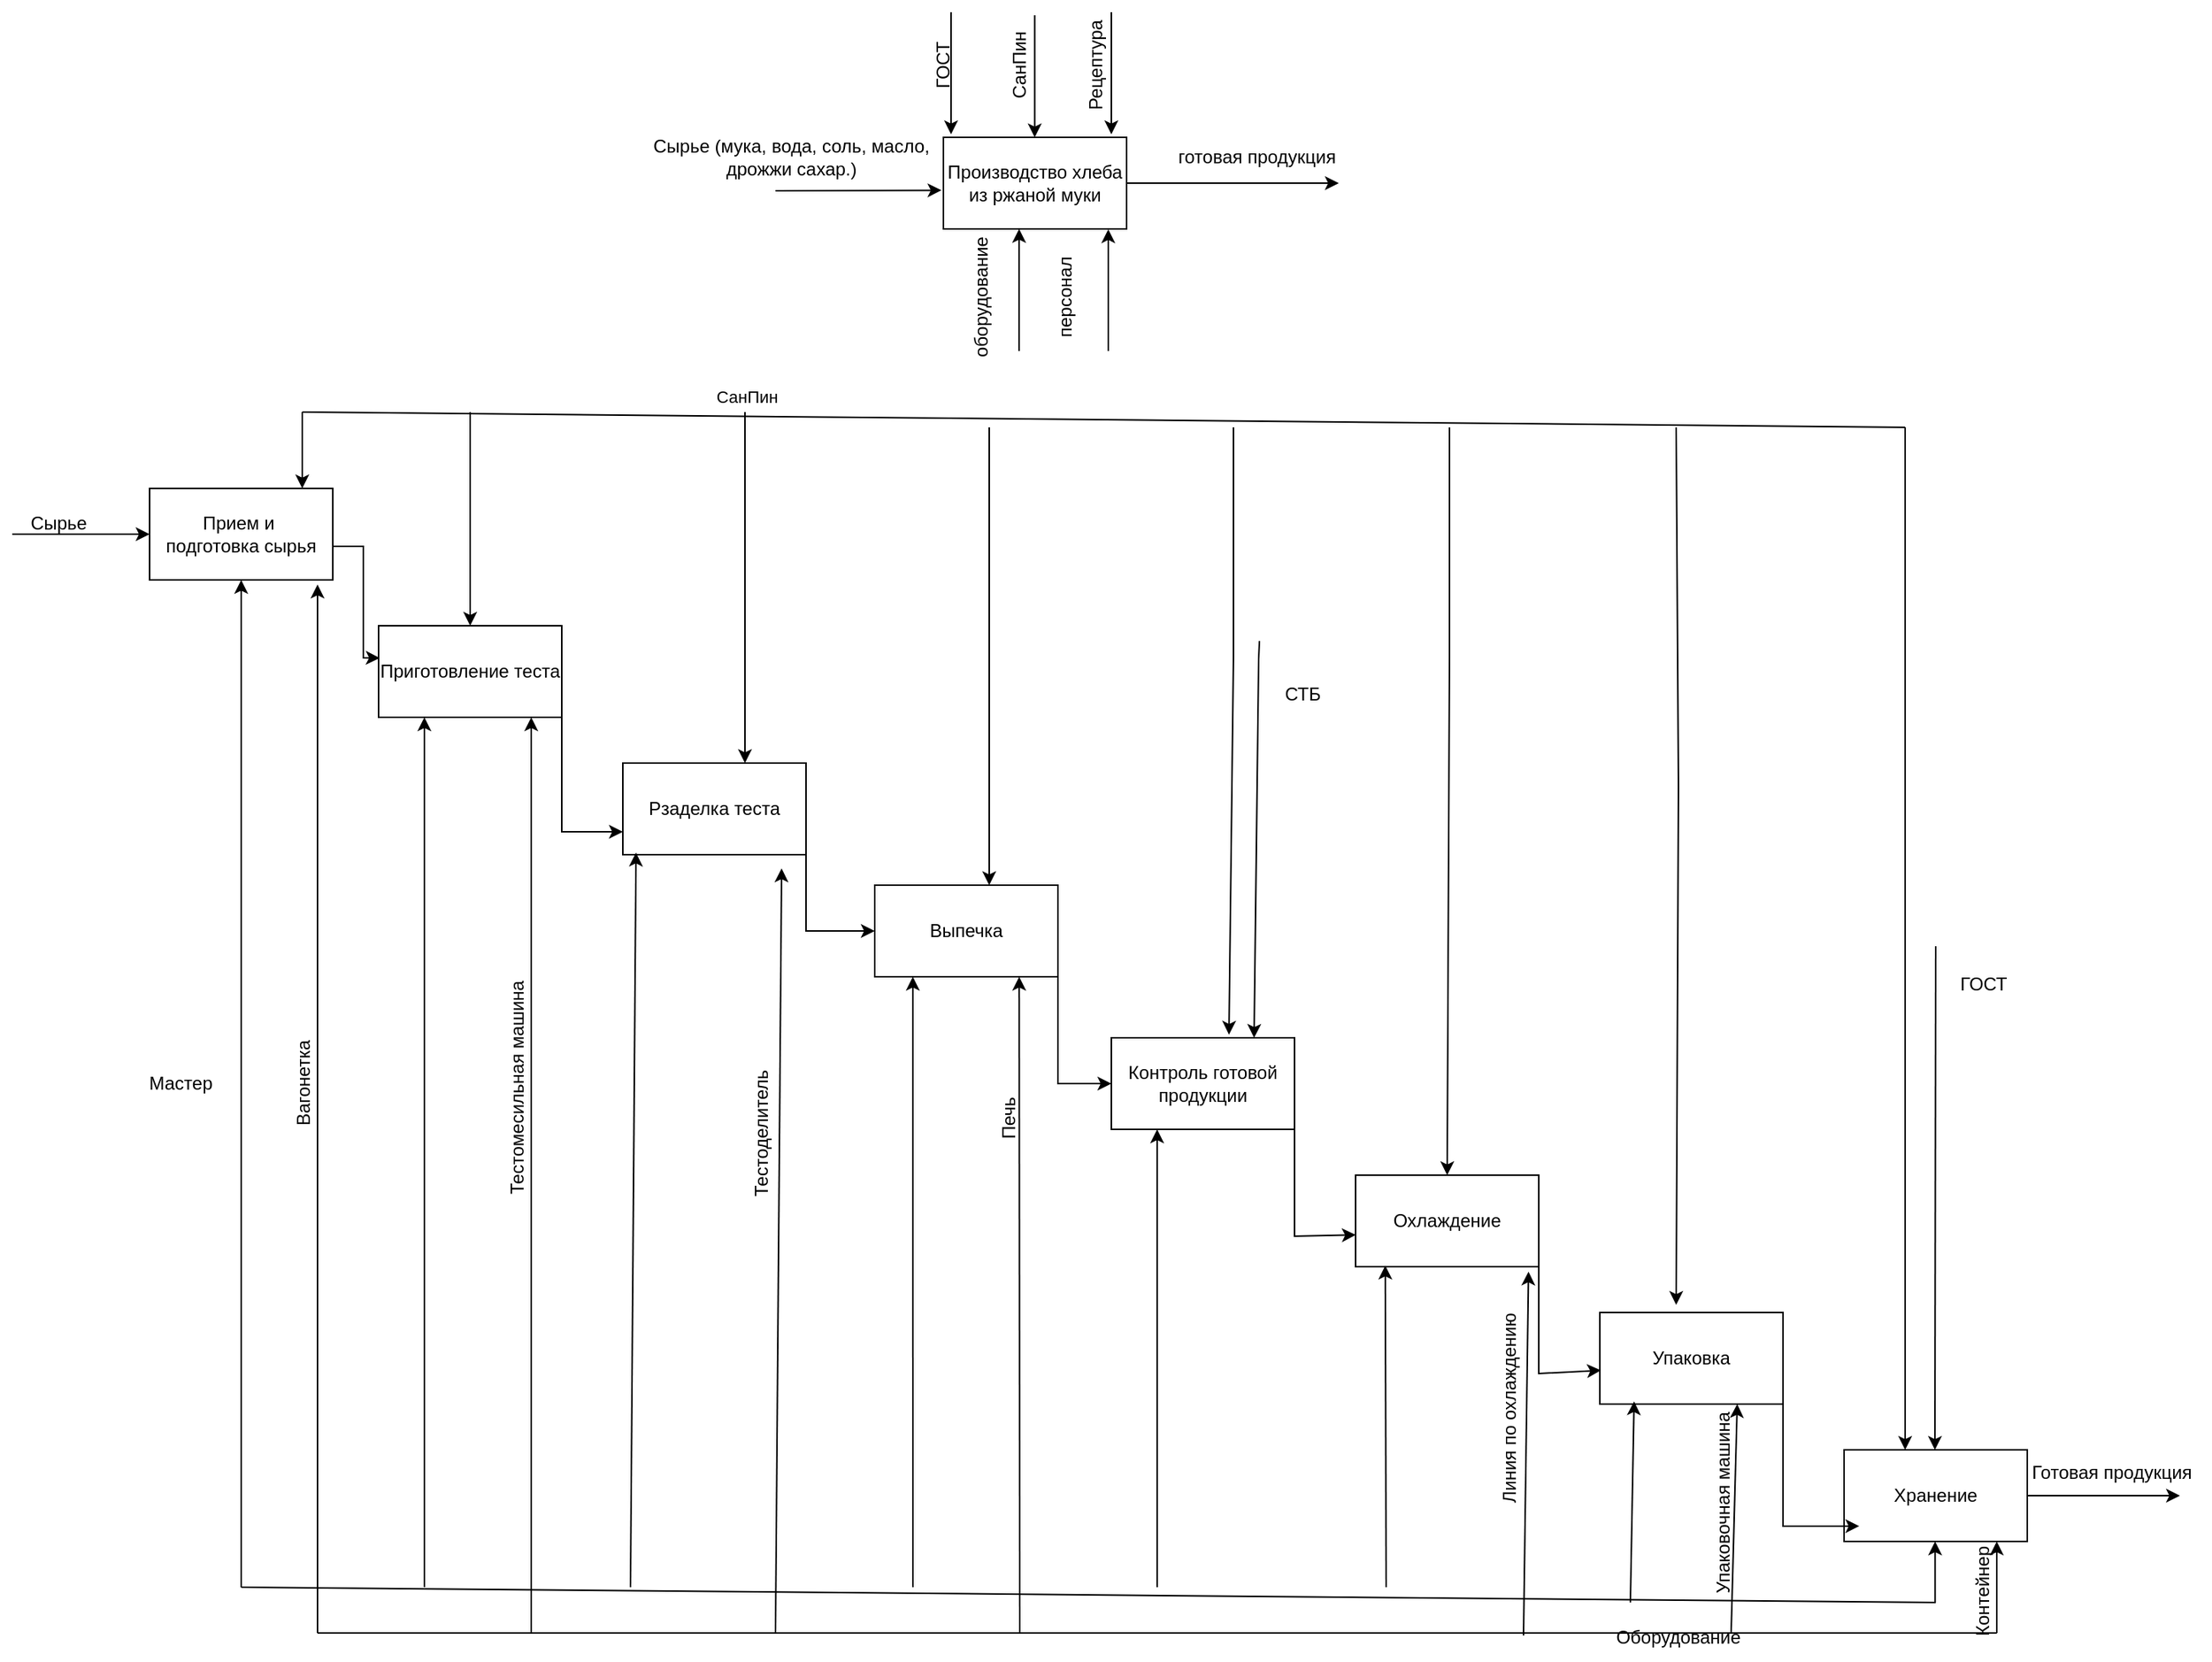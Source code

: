 <mxfile version="21.8.1" type="device">
  <diagram name="Страница — 1" id="V15F0YwU7XDXa1Wmj3mB">
    <mxGraphModel dx="1816" dy="510" grid="1" gridSize="10" guides="1" tooltips="1" connect="1" arrows="1" fold="1" page="1" pageScale="1" pageWidth="827" pageHeight="1169" math="0" shadow="0">
      <root>
        <mxCell id="0" />
        <mxCell id="1" parent="0" />
        <mxCell id="CXbqMaZsASJc96JBwr1O-1" value="Производство хлеба из ржаной муки" style="rounded=0;whiteSpace=wrap;html=1;" parent="1" vertex="1">
          <mxGeometry x="130" y="170" width="120" height="60" as="geometry" />
        </mxCell>
        <mxCell id="CXbqMaZsASJc96JBwr1O-2" value="" style="endArrow=classic;html=1;rounded=0;entryX=0.97;entryY=1.042;entryDx=0;entryDy=0;entryPerimeter=0;" parent="1" target="CXbqMaZsASJc96JBwr1O-3" edge="1">
          <mxGeometry width="50" height="50" relative="1" as="geometry">
            <mxPoint x="20" y="205" as="sourcePoint" />
            <mxPoint x="110" y="210" as="targetPoint" />
          </mxGeometry>
        </mxCell>
        <mxCell id="CXbqMaZsASJc96JBwr1O-3" value="Сырье (мука, вода, соль, масло, &lt;br&gt;дрожжи сахар.)" style="text;html=1;align=center;verticalAlign=middle;resizable=0;points=[];autosize=1;strokeColor=none;fillColor=none;" parent="1" vertex="1">
          <mxGeometry x="-75" y="163" width="210" height="40" as="geometry" />
        </mxCell>
        <mxCell id="CXbqMaZsASJc96JBwr1O-4" value="" style="endArrow=classic;html=1;rounded=0;" parent="1" edge="1">
          <mxGeometry width="50" height="50" relative="1" as="geometry">
            <mxPoint x="179.58" y="310" as="sourcePoint" />
            <mxPoint x="179.58" y="230" as="targetPoint" />
          </mxGeometry>
        </mxCell>
        <mxCell id="CXbqMaZsASJc96JBwr1O-5" value="" style="endArrow=classic;html=1;rounded=0;entryX=0.9;entryY=1.004;entryDx=0;entryDy=0;entryPerimeter=0;" parent="1" target="CXbqMaZsASJc96JBwr1O-1" edge="1">
          <mxGeometry width="50" height="50" relative="1" as="geometry">
            <mxPoint x="238" y="310" as="sourcePoint" />
            <mxPoint x="210" y="240" as="targetPoint" />
          </mxGeometry>
        </mxCell>
        <mxCell id="CXbqMaZsASJc96JBwr1O-6" value="оборудование" style="text;html=1;align=center;verticalAlign=middle;resizable=0;points=[];autosize=1;strokeColor=none;fillColor=none;flipV=1;rotation=-90;" parent="1" vertex="1">
          <mxGeometry x="105" y="260" width="100" height="30" as="geometry" />
        </mxCell>
        <mxCell id="CXbqMaZsASJc96JBwr1O-7" value="персонал" style="text;html=1;align=center;verticalAlign=middle;resizable=0;points=[];autosize=1;strokeColor=none;fillColor=none;flipV=1;rotation=-90;" parent="1" vertex="1">
          <mxGeometry x="170" y="260" width="80" height="30" as="geometry" />
        </mxCell>
        <mxCell id="CXbqMaZsASJc96JBwr1O-8" value="" style="endArrow=classic;html=1;rounded=0;entryX=0.97;entryY=1.042;entryDx=0;entryDy=0;entryPerimeter=0;exitX=1;exitY=0.5;exitDx=0;exitDy=0;" parent="1" source="CXbqMaZsASJc96JBwr1O-1" edge="1">
          <mxGeometry width="50" height="50" relative="1" as="geometry">
            <mxPoint x="280" y="200" as="sourcePoint" />
            <mxPoint x="389" y="200" as="targetPoint" />
          </mxGeometry>
        </mxCell>
        <mxCell id="CXbqMaZsASJc96JBwr1O-9" value="готовая продукция" style="text;html=1;align=center;verticalAlign=middle;resizable=0;points=[];autosize=1;strokeColor=none;fillColor=none;" parent="1" vertex="1">
          <mxGeometry x="270" y="168" width="130" height="30" as="geometry" />
        </mxCell>
        <mxCell id="CXbqMaZsASJc96JBwr1O-10" value="" style="endArrow=classic;html=1;rounded=0;" parent="1" edge="1">
          <mxGeometry width="50" height="50" relative="1" as="geometry">
            <mxPoint x="135" y="88" as="sourcePoint" />
            <mxPoint x="135" y="168" as="targetPoint" />
          </mxGeometry>
        </mxCell>
        <mxCell id="CXbqMaZsASJc96JBwr1O-11" value="" style="endArrow=classic;html=1;rounded=0;" parent="1" edge="1">
          <mxGeometry width="50" height="50" relative="1" as="geometry">
            <mxPoint x="189.8" y="90" as="sourcePoint" />
            <mxPoint x="189.8" y="170" as="targetPoint" />
          </mxGeometry>
        </mxCell>
        <mxCell id="CXbqMaZsASJc96JBwr1O-12" value="" style="endArrow=classic;html=1;rounded=0;" parent="1" edge="1">
          <mxGeometry width="50" height="50" relative="1" as="geometry">
            <mxPoint x="240" y="88" as="sourcePoint" />
            <mxPoint x="240" y="168" as="targetPoint" />
            <Array as="points">
              <mxPoint x="240" y="128" />
            </Array>
          </mxGeometry>
        </mxCell>
        <mxCell id="CXbqMaZsASJc96JBwr1O-13" value="ГОСТ" style="text;html=1;align=center;verticalAlign=middle;resizable=0;points=[];autosize=1;strokeColor=none;fillColor=none;flipV=1;rotation=-90;" parent="1" vertex="1">
          <mxGeometry x="105" y="108" width="50" height="30" as="geometry" />
        </mxCell>
        <mxCell id="CXbqMaZsASJc96JBwr1O-14" value="СанПин" style="text;html=1;align=center;verticalAlign=middle;resizable=0;points=[];autosize=1;strokeColor=none;fillColor=none;flipV=1;rotation=-90;" parent="1" vertex="1">
          <mxGeometry x="145" y="108" width="70" height="30" as="geometry" />
        </mxCell>
        <mxCell id="CXbqMaZsASJc96JBwr1O-15" value="Рецептура" style="text;html=1;align=center;verticalAlign=middle;resizable=0;points=[];autosize=1;strokeColor=none;fillColor=none;flipV=1;rotation=-90;" parent="1" vertex="1">
          <mxGeometry x="190" y="108" width="80" height="30" as="geometry" />
        </mxCell>
        <mxCell id="CXbqMaZsASJc96JBwr1O-17" value="Прием и&amp;nbsp;&lt;br&gt;подготовка сырья" style="rounded=0;whiteSpace=wrap;html=1;" parent="1" vertex="1">
          <mxGeometry x="-390" y="400" width="120" height="60" as="geometry" />
        </mxCell>
        <mxCell id="CXbqMaZsASJc96JBwr1O-18" value="" style="endArrow=classic;html=1;rounded=0;" parent="1" edge="1">
          <mxGeometry width="50" height="50" relative="1" as="geometry">
            <mxPoint x="-480" y="430" as="sourcePoint" />
            <mxPoint x="-390" y="430" as="targetPoint" />
          </mxGeometry>
        </mxCell>
        <mxCell id="CXbqMaZsASJc96JBwr1O-19" value="Сырье" style="text;html=1;align=center;verticalAlign=middle;resizable=0;points=[];autosize=1;strokeColor=none;fillColor=none;" parent="1" vertex="1">
          <mxGeometry x="-480" y="408" width="60" height="30" as="geometry" />
        </mxCell>
        <mxCell id="CXbqMaZsASJc96JBwr1O-20" value="Приготовление теста" style="rounded=0;whiteSpace=wrap;html=1;" parent="1" vertex="1">
          <mxGeometry x="-240" y="490" width="120" height="60" as="geometry" />
        </mxCell>
        <mxCell id="CXbqMaZsASJc96JBwr1O-21" value="Рзаделка теста" style="rounded=0;whiteSpace=wrap;html=1;" parent="1" vertex="1">
          <mxGeometry x="-80" y="580" width="120" height="60" as="geometry" />
        </mxCell>
        <mxCell id="CXbqMaZsASJc96JBwr1O-22" value="Выпечка" style="rounded=0;whiteSpace=wrap;html=1;" parent="1" vertex="1">
          <mxGeometry x="85" y="660" width="120" height="60" as="geometry" />
        </mxCell>
        <mxCell id="CXbqMaZsASJc96JBwr1O-23" value="Контроль готовой продукции" style="rounded=0;whiteSpace=wrap;html=1;" parent="1" vertex="1">
          <mxGeometry x="240" y="760" width="120" height="60" as="geometry" />
        </mxCell>
        <mxCell id="CXbqMaZsASJc96JBwr1O-24" value="Охлаждение" style="rounded=0;whiteSpace=wrap;html=1;" parent="1" vertex="1">
          <mxGeometry x="400" y="850" width="120" height="60" as="geometry" />
        </mxCell>
        <mxCell id="CXbqMaZsASJc96JBwr1O-25" value="Упаковка" style="rounded=0;whiteSpace=wrap;html=1;" parent="1" vertex="1">
          <mxGeometry x="560" y="940" width="120" height="60" as="geometry" />
        </mxCell>
        <mxCell id="CXbqMaZsASJc96JBwr1O-26" value="Хранение" style="rounded=0;whiteSpace=wrap;html=1;" parent="1" vertex="1">
          <mxGeometry x="720" y="1030" width="120" height="60" as="geometry" />
        </mxCell>
        <mxCell id="CXbqMaZsASJc96JBwr1O-27" value="" style="endArrow=classic;html=1;rounded=0;" parent="1" edge="1">
          <mxGeometry width="50" height="50" relative="1" as="geometry">
            <mxPoint x="840" y="1060" as="sourcePoint" />
            <mxPoint x="940" y="1060" as="targetPoint" />
          </mxGeometry>
        </mxCell>
        <mxCell id="CXbqMaZsASJc96JBwr1O-28" value="Готовая продукция" style="text;html=1;align=center;verticalAlign=middle;resizable=0;points=[];autosize=1;strokeColor=none;fillColor=none;" parent="1" vertex="1">
          <mxGeometry x="830" y="1030" width="130" height="30" as="geometry" />
        </mxCell>
        <mxCell id="CXbqMaZsASJc96JBwr1O-29" value="" style="endArrow=classic;html=1;rounded=0;entryX=0.006;entryY=0.353;entryDx=0;entryDy=0;entryPerimeter=0;" parent="1" target="CXbqMaZsASJc96JBwr1O-20" edge="1">
          <mxGeometry width="50" height="50" relative="1" as="geometry">
            <mxPoint x="-270" y="438" as="sourcePoint" />
            <mxPoint x="-220" y="438" as="targetPoint" />
            <Array as="points">
              <mxPoint x="-250" y="438" />
              <mxPoint x="-250" y="511" />
            </Array>
          </mxGeometry>
        </mxCell>
        <mxCell id="CXbqMaZsASJc96JBwr1O-30" value="" style="endArrow=classic;html=1;rounded=0;entryX=0;entryY=0.75;entryDx=0;entryDy=0;entryPerimeter=0;" parent="1" target="CXbqMaZsASJc96JBwr1O-21" edge="1">
          <mxGeometry width="50" height="50" relative="1" as="geometry">
            <mxPoint x="-120" y="545" as="sourcePoint" />
            <mxPoint x="-90" y="625" as="targetPoint" />
            <Array as="points">
              <mxPoint x="-120" y="625" />
            </Array>
          </mxGeometry>
        </mxCell>
        <mxCell id="CXbqMaZsASJc96JBwr1O-31" value="" style="endArrow=classic;html=1;rounded=0;entryX=0;entryY=0.5;entryDx=0;entryDy=0;" parent="1" target="CXbqMaZsASJc96JBwr1O-22" edge="1">
          <mxGeometry width="50" height="50" relative="1" as="geometry">
            <mxPoint x="40" y="640" as="sourcePoint" />
            <mxPoint x="90" y="640" as="targetPoint" />
            <Array as="points">
              <mxPoint x="40" y="690" />
            </Array>
          </mxGeometry>
        </mxCell>
        <mxCell id="CXbqMaZsASJc96JBwr1O-32" value="" style="endArrow=classic;html=1;rounded=0;entryX=0;entryY=0.5;entryDx=0;entryDy=0;" parent="1" target="CXbqMaZsASJc96JBwr1O-23" edge="1">
          <mxGeometry width="50" height="50" relative="1" as="geometry">
            <mxPoint x="205" y="700" as="sourcePoint" />
            <mxPoint x="260" y="700" as="targetPoint" />
            <Array as="points">
              <mxPoint x="205" y="790" />
            </Array>
          </mxGeometry>
        </mxCell>
        <mxCell id="CXbqMaZsASJc96JBwr1O-33" value="" style="endArrow=classic;html=1;rounded=0;exitX=1;exitY=1;exitDx=0;exitDy=0;entryX=0.001;entryY=0.653;entryDx=0;entryDy=0;entryPerimeter=0;" parent="1" source="CXbqMaZsASJc96JBwr1O-23" target="CXbqMaZsASJc96JBwr1O-24" edge="1">
          <mxGeometry width="50" height="50" relative="1" as="geometry">
            <mxPoint x="364" y="800" as="sourcePoint" />
            <mxPoint x="390" y="890" as="targetPoint" />
            <Array as="points">
              <mxPoint x="360" y="890" />
            </Array>
          </mxGeometry>
        </mxCell>
        <mxCell id="CXbqMaZsASJc96JBwr1O-34" value="" style="endArrow=classic;html=1;rounded=0;entryX=0.006;entryY=0.631;entryDx=0;entryDy=0;entryPerimeter=0;" parent="1" target="CXbqMaZsASJc96JBwr1O-25" edge="1">
          <mxGeometry width="50" height="50" relative="1" as="geometry">
            <mxPoint x="520" y="880" as="sourcePoint" />
            <mxPoint x="570" y="880" as="targetPoint" />
            <Array as="points">
              <mxPoint x="520" y="980" />
            </Array>
          </mxGeometry>
        </mxCell>
        <mxCell id="CXbqMaZsASJc96JBwr1O-35" value="" style="endArrow=classic;html=1;rounded=0;entryX=0.083;entryY=0.833;entryDx=0;entryDy=0;entryPerimeter=0;" parent="1" target="CXbqMaZsASJc96JBwr1O-26" edge="1">
          <mxGeometry width="50" height="50" relative="1" as="geometry">
            <mxPoint x="680" y="970" as="sourcePoint" />
            <mxPoint x="740" y="970" as="targetPoint" />
            <Array as="points">
              <mxPoint x="680" y="1080" />
            </Array>
          </mxGeometry>
        </mxCell>
        <mxCell id="CXbqMaZsASJc96JBwr1O-36" value="" style="endArrow=classic;html=1;rounded=0;" parent="1" edge="1">
          <mxGeometry width="50" height="50" relative="1" as="geometry">
            <mxPoint x="-290" y="350" as="sourcePoint" />
            <mxPoint x="-290" y="400" as="targetPoint" />
          </mxGeometry>
        </mxCell>
        <mxCell id="CXbqMaZsASJc96JBwr1O-38" value="" style="endArrow=none;html=1;rounded=0;" parent="1" edge="1">
          <mxGeometry width="50" height="50" relative="1" as="geometry">
            <mxPoint x="-290" y="350" as="sourcePoint" />
            <mxPoint x="760" y="360" as="targetPoint" />
          </mxGeometry>
        </mxCell>
        <mxCell id="CXbqMaZsASJc96JBwr1O-40" value="СанПин" style="edgeLabel;html=1;align=center;verticalAlign=middle;resizable=0;points=[];" parent="CXbqMaZsASJc96JBwr1O-38" vertex="1" connectable="0">
          <mxGeometry x="-0.454" y="6" relative="1" as="geometry">
            <mxPoint x="4" y="-7" as="offset" />
          </mxGeometry>
        </mxCell>
        <mxCell id="CXbqMaZsASJc96JBwr1O-39" value="" style="endArrow=classic;html=1;rounded=0;" parent="1" edge="1">
          <mxGeometry width="50" height="50" relative="1" as="geometry">
            <mxPoint x="760" y="360" as="sourcePoint" />
            <mxPoint x="760" y="1030" as="targetPoint" />
          </mxGeometry>
        </mxCell>
        <mxCell id="CXbqMaZsASJc96JBwr1O-41" value="ГОСТ" style="text;html=1;align=center;verticalAlign=middle;resizable=0;points=[];autosize=1;strokeColor=none;fillColor=none;rotation=0;" parent="1" vertex="1">
          <mxGeometry x="786" y="710" width="50" height="30" as="geometry" />
        </mxCell>
        <mxCell id="CXbqMaZsASJc96JBwr1O-42" value="" style="endArrow=classic;html=1;rounded=0;" parent="1" edge="1">
          <mxGeometry width="50" height="50" relative="1" as="geometry">
            <mxPoint x="-180" y="350" as="sourcePoint" />
            <mxPoint x="-180" y="490" as="targetPoint" />
          </mxGeometry>
        </mxCell>
        <mxCell id="CXbqMaZsASJc96JBwr1O-43" value="" style="endArrow=classic;html=1;rounded=0;" parent="1" edge="1">
          <mxGeometry width="50" height="50" relative="1" as="geometry">
            <mxPoint y="350" as="sourcePoint" />
            <mxPoint y="580" as="targetPoint" />
          </mxGeometry>
        </mxCell>
        <mxCell id="CXbqMaZsASJc96JBwr1O-44" value="" style="endArrow=classic;html=1;rounded=0;" parent="1" edge="1">
          <mxGeometry width="50" height="50" relative="1" as="geometry">
            <mxPoint x="160" y="360" as="sourcePoint" />
            <mxPoint x="160" y="660" as="targetPoint" />
          </mxGeometry>
        </mxCell>
        <mxCell id="CXbqMaZsASJc96JBwr1O-45" value="" style="endArrow=classic;html=1;rounded=0;entryX=0.642;entryY=-0.034;entryDx=0;entryDy=0;entryPerimeter=0;" parent="1" target="CXbqMaZsASJc96JBwr1O-23" edge="1">
          <mxGeometry width="50" height="50" relative="1" as="geometry">
            <mxPoint x="320" y="360" as="sourcePoint" />
            <mxPoint x="320" y="660" as="targetPoint" />
            <Array as="points">
              <mxPoint x="320" y="510" />
            </Array>
          </mxGeometry>
        </mxCell>
        <mxCell id="CXbqMaZsASJc96JBwr1O-46" value="" style="endArrow=classic;html=1;rounded=0;entryX=0.5;entryY=0;entryDx=0;entryDy=0;" parent="1" target="CXbqMaZsASJc96JBwr1O-24" edge="1">
          <mxGeometry width="50" height="50" relative="1" as="geometry">
            <mxPoint x="461.5" y="360" as="sourcePoint" />
            <mxPoint x="458.5" y="758" as="targetPoint" />
            <Array as="points">
              <mxPoint x="461.5" y="510" />
            </Array>
          </mxGeometry>
        </mxCell>
        <mxCell id="CXbqMaZsASJc96JBwr1O-47" value="" style="endArrow=classic;html=1;rounded=0;entryX=0.5;entryY=0;entryDx=0;entryDy=0;" parent="1" edge="1">
          <mxGeometry width="50" height="50" relative="1" as="geometry">
            <mxPoint x="610" y="360" as="sourcePoint" />
            <mxPoint x="610" y="935" as="targetPoint" />
            <Array as="points">
              <mxPoint x="611.5" y="595" />
            </Array>
          </mxGeometry>
        </mxCell>
        <mxCell id="CXbqMaZsASJc96JBwr1O-48" value="СТБ" style="text;html=1;align=center;verticalAlign=middle;resizable=0;points=[];autosize=1;strokeColor=none;fillColor=none;rotation=0;" parent="1" vertex="1">
          <mxGeometry x="340" y="520" width="50" height="30" as="geometry" />
        </mxCell>
        <mxCell id="CXbqMaZsASJc96JBwr1O-49" value="" style="endArrow=none;html=1;rounded=0;" parent="1" edge="1">
          <mxGeometry width="50" height="50" relative="1" as="geometry">
            <mxPoint x="-330" y="1120" as="sourcePoint" />
            <mxPoint x="780" y="1130" as="targetPoint" />
          </mxGeometry>
        </mxCell>
        <mxCell id="CXbqMaZsASJc96JBwr1O-51" value="" style="endArrow=classic;html=1;rounded=0;" parent="1" target="CXbqMaZsASJc96JBwr1O-17" edge="1">
          <mxGeometry width="50" height="50" relative="1" as="geometry">
            <mxPoint x="-330" y="1120" as="sourcePoint" />
            <mxPoint x="-280" y="1070" as="targetPoint" />
          </mxGeometry>
        </mxCell>
        <mxCell id="CXbqMaZsASJc96JBwr1O-52" value="" style="endArrow=classic;html=1;rounded=0;" parent="1" edge="1">
          <mxGeometry width="50" height="50" relative="1" as="geometry">
            <mxPoint x="779.63" y="1130" as="sourcePoint" />
            <mxPoint x="779.63" y="1090" as="targetPoint" />
          </mxGeometry>
        </mxCell>
        <mxCell id="CXbqMaZsASJc96JBwr1O-53" value="Мастер" style="text;html=1;align=center;verticalAlign=middle;resizable=0;points=[];autosize=1;strokeColor=none;fillColor=none;rotation=0;" parent="1" vertex="1">
          <mxGeometry x="-400" y="775" width="60" height="30" as="geometry" />
        </mxCell>
        <mxCell id="CXbqMaZsASJc96JBwr1O-54" value="" style="endArrow=classic;html=1;rounded=0;" parent="1" edge="1">
          <mxGeometry width="50" height="50" relative="1" as="geometry">
            <mxPoint x="-210" y="1120" as="sourcePoint" />
            <mxPoint x="-210" y="550" as="targetPoint" />
          </mxGeometry>
        </mxCell>
        <mxCell id="CXbqMaZsASJc96JBwr1O-56" value="" style="endArrow=classic;html=1;rounded=0;entryX=0.072;entryY=0.978;entryDx=0;entryDy=0;entryPerimeter=0;" parent="1" target="CXbqMaZsASJc96JBwr1O-21" edge="1">
          <mxGeometry width="50" height="50" relative="1" as="geometry">
            <mxPoint x="-75" y="1120" as="sourcePoint" />
            <mxPoint x="-25" y="1070" as="targetPoint" />
          </mxGeometry>
        </mxCell>
        <mxCell id="CXbqMaZsASJc96JBwr1O-57" value="" style="endArrow=classic;html=1;rounded=0;entryX=0.208;entryY=1;entryDx=0;entryDy=0;entryPerimeter=0;" parent="1" target="CXbqMaZsASJc96JBwr1O-22" edge="1">
          <mxGeometry width="50" height="50" relative="1" as="geometry">
            <mxPoint x="110" y="1120" as="sourcePoint" />
            <mxPoint x="110" y="730" as="targetPoint" />
          </mxGeometry>
        </mxCell>
        <mxCell id="CXbqMaZsASJc96JBwr1O-58" value="" style="endArrow=classic;html=1;rounded=0;entryX=0.25;entryY=1;entryDx=0;entryDy=0;" parent="1" target="CXbqMaZsASJc96JBwr1O-23" edge="1">
          <mxGeometry width="50" height="50" relative="1" as="geometry">
            <mxPoint x="270" y="1120" as="sourcePoint" />
            <mxPoint x="320" y="1070" as="targetPoint" />
          </mxGeometry>
        </mxCell>
        <mxCell id="CXbqMaZsASJc96JBwr1O-59" value="" style="endArrow=classic;html=1;rounded=0;entryX=0.162;entryY=0.988;entryDx=0;entryDy=0;entryPerimeter=0;" parent="1" target="CXbqMaZsASJc96JBwr1O-24" edge="1">
          <mxGeometry width="50" height="50" relative="1" as="geometry">
            <mxPoint x="420" y="1120" as="sourcePoint" />
            <mxPoint x="470" y="1070" as="targetPoint" />
          </mxGeometry>
        </mxCell>
        <mxCell id="CXbqMaZsASJc96JBwr1O-60" value="" style="endArrow=classic;html=1;rounded=0;entryX=0.187;entryY=0.97;entryDx=0;entryDy=0;entryPerimeter=0;" parent="1" target="CXbqMaZsASJc96JBwr1O-25" edge="1">
          <mxGeometry width="50" height="50" relative="1" as="geometry">
            <mxPoint x="580" y="1130" as="sourcePoint" />
            <mxPoint x="630" y="1070" as="targetPoint" />
          </mxGeometry>
        </mxCell>
        <mxCell id="CXbqMaZsASJc96JBwr1O-61" value="" style="endArrow=none;html=1;rounded=0;" parent="1" edge="1">
          <mxGeometry width="50" height="50" relative="1" as="geometry">
            <mxPoint x="-280" y="1150" as="sourcePoint" />
            <mxPoint x="820" y="1150" as="targetPoint" />
          </mxGeometry>
        </mxCell>
        <mxCell id="CXbqMaZsASJc96JBwr1O-62" value="" style="endArrow=classic;html=1;rounded=0;" parent="1" edge="1">
          <mxGeometry width="50" height="50" relative="1" as="geometry">
            <mxPoint x="820" y="1150" as="sourcePoint" />
            <mxPoint x="820" y="1090" as="targetPoint" />
          </mxGeometry>
        </mxCell>
        <mxCell id="CXbqMaZsASJc96JBwr1O-63" value="Оборудование" style="text;html=1;align=center;verticalAlign=middle;resizable=0;points=[];autosize=1;strokeColor=none;fillColor=none;" parent="1" vertex="1">
          <mxGeometry x="556" y="1138" width="110" height="30" as="geometry" />
        </mxCell>
        <mxCell id="CXbqMaZsASJc96JBwr1O-64" value="" style="endArrow=classic;html=1;rounded=0;entryX=0.75;entryY=1;entryDx=0;entryDy=0;" parent="1" target="CXbqMaZsASJc96JBwr1O-25" edge="1">
          <mxGeometry width="50" height="50" relative="1" as="geometry">
            <mxPoint x="646" y="1150" as="sourcePoint" />
            <mxPoint x="666" y="1110" as="targetPoint" />
          </mxGeometry>
        </mxCell>
        <mxCell id="CXbqMaZsASJc96JBwr1O-65" value="" style="endArrow=classic;html=1;rounded=0;entryX=0.944;entryY=1.054;entryDx=0;entryDy=0;entryPerimeter=0;" parent="1" target="CXbqMaZsASJc96JBwr1O-24" edge="1">
          <mxGeometry width="50" height="50" relative="1" as="geometry">
            <mxPoint x="510" y="1151.68" as="sourcePoint" />
            <mxPoint x="504.4" y="910.0" as="targetPoint" />
          </mxGeometry>
        </mxCell>
        <mxCell id="CXbqMaZsASJc96JBwr1O-67" value="" style="endArrow=classic;html=1;rounded=0;entryX=0.208;entryY=1;entryDx=0;entryDy=0;entryPerimeter=0;" parent="1" edge="1">
          <mxGeometry width="50" height="50" relative="1" as="geometry">
            <mxPoint x="180" y="1150" as="sourcePoint" />
            <mxPoint x="179.63" y="720" as="targetPoint" />
          </mxGeometry>
        </mxCell>
        <mxCell id="CXbqMaZsASJc96JBwr1O-68" value="" style="endArrow=classic;html=1;rounded=0;entryX=0.072;entryY=0.978;entryDx=0;entryDy=0;entryPerimeter=0;" parent="1" edge="1">
          <mxGeometry width="50" height="50" relative="1" as="geometry">
            <mxPoint x="20" y="1150" as="sourcePoint" />
            <mxPoint x="24" y="649" as="targetPoint" />
          </mxGeometry>
        </mxCell>
        <mxCell id="CXbqMaZsASJc96JBwr1O-69" value="" style="endArrow=classic;html=1;rounded=0;" parent="1" edge="1">
          <mxGeometry width="50" height="50" relative="1" as="geometry">
            <mxPoint x="-140" y="1150" as="sourcePoint" />
            <mxPoint x="-140" y="550" as="targetPoint" />
          </mxGeometry>
        </mxCell>
        <mxCell id="CXbqMaZsASJc96JBwr1O-70" value="" style="endArrow=classic;html=1;rounded=0;" parent="1" edge="1">
          <mxGeometry width="50" height="50" relative="1" as="geometry">
            <mxPoint x="-280" y="1150" as="sourcePoint" />
            <mxPoint x="-280" y="463" as="targetPoint" />
          </mxGeometry>
        </mxCell>
        <mxCell id="CXbqMaZsASJc96JBwr1O-71" value="Вагонетка" style="text;html=1;align=center;verticalAlign=middle;resizable=0;points=[];autosize=1;strokeColor=none;fillColor=none;rotation=-90;" parent="1" vertex="1">
          <mxGeometry x="-329" y="775" width="80" height="30" as="geometry" />
        </mxCell>
        <mxCell id="CXbqMaZsASJc96JBwr1O-73" value="Тестомесильная машина" style="text;html=1;align=center;verticalAlign=middle;resizable=0;points=[];autosize=1;strokeColor=none;fillColor=none;rotation=270;" parent="1" vertex="1">
          <mxGeometry x="-229" y="778" width="160" height="30" as="geometry" />
        </mxCell>
        <mxCell id="CXbqMaZsASJc96JBwr1O-74" value="Тестоделитель" style="text;html=1;align=center;verticalAlign=middle;resizable=0;points=[];autosize=1;strokeColor=none;fillColor=none;rotation=270;" parent="1" vertex="1">
          <mxGeometry x="-44" y="808" width="110" height="30" as="geometry" />
        </mxCell>
        <mxCell id="CXbqMaZsASJc96JBwr1O-75" value="Печь" style="text;html=1;align=center;verticalAlign=middle;resizable=0;points=[];autosize=1;strokeColor=none;fillColor=none;rotation=270;" parent="1" vertex="1">
          <mxGeometry x="148" y="798" width="50" height="30" as="geometry" />
        </mxCell>
        <mxCell id="CXbqMaZsASJc96JBwr1O-76" value="Линия по охлаждению" style="text;html=1;align=center;verticalAlign=middle;resizable=0;points=[];autosize=1;strokeColor=none;fillColor=none;rotation=270;" parent="1" vertex="1">
          <mxGeometry x="426" y="988" width="150" height="30" as="geometry" />
        </mxCell>
        <mxCell id="CXbqMaZsASJc96JBwr1O-77" value="Упаковочная машина" style="text;html=1;align=center;verticalAlign=middle;resizable=0;points=[];autosize=1;strokeColor=none;fillColor=none;rotation=270;" parent="1" vertex="1">
          <mxGeometry x="571" y="1050" width="140" height="30" as="geometry" />
        </mxCell>
        <mxCell id="CXbqMaZsASJc96JBwr1O-79" value="Контейнер" style="text;html=1;align=center;verticalAlign=middle;resizable=0;points=[];autosize=1;strokeColor=none;fillColor=none;rotation=270;" parent="1" vertex="1">
          <mxGeometry x="771" y="1108" width="80" height="30" as="geometry" />
        </mxCell>
        <mxCell id="snos25lo1usEn5GrOCeO-2" value="" style="endArrow=classic;html=1;rounded=0;entryX=0.642;entryY=-0.034;entryDx=0;entryDy=0;entryPerimeter=0;" edge="1" parent="1">
          <mxGeometry width="50" height="50" relative="1" as="geometry">
            <mxPoint x="337" y="500" as="sourcePoint" />
            <mxPoint x="333.5" y="760" as="targetPoint" />
            <Array as="points">
              <mxPoint x="336.5" y="512" />
            </Array>
          </mxGeometry>
        </mxCell>
        <mxCell id="snos25lo1usEn5GrOCeO-3" value="" style="endArrow=classic;html=1;rounded=0;" edge="1" parent="1">
          <mxGeometry width="50" height="50" relative="1" as="geometry">
            <mxPoint x="780" y="700" as="sourcePoint" />
            <mxPoint x="779.5" y="1030" as="targetPoint" />
          </mxGeometry>
        </mxCell>
      </root>
    </mxGraphModel>
  </diagram>
</mxfile>
